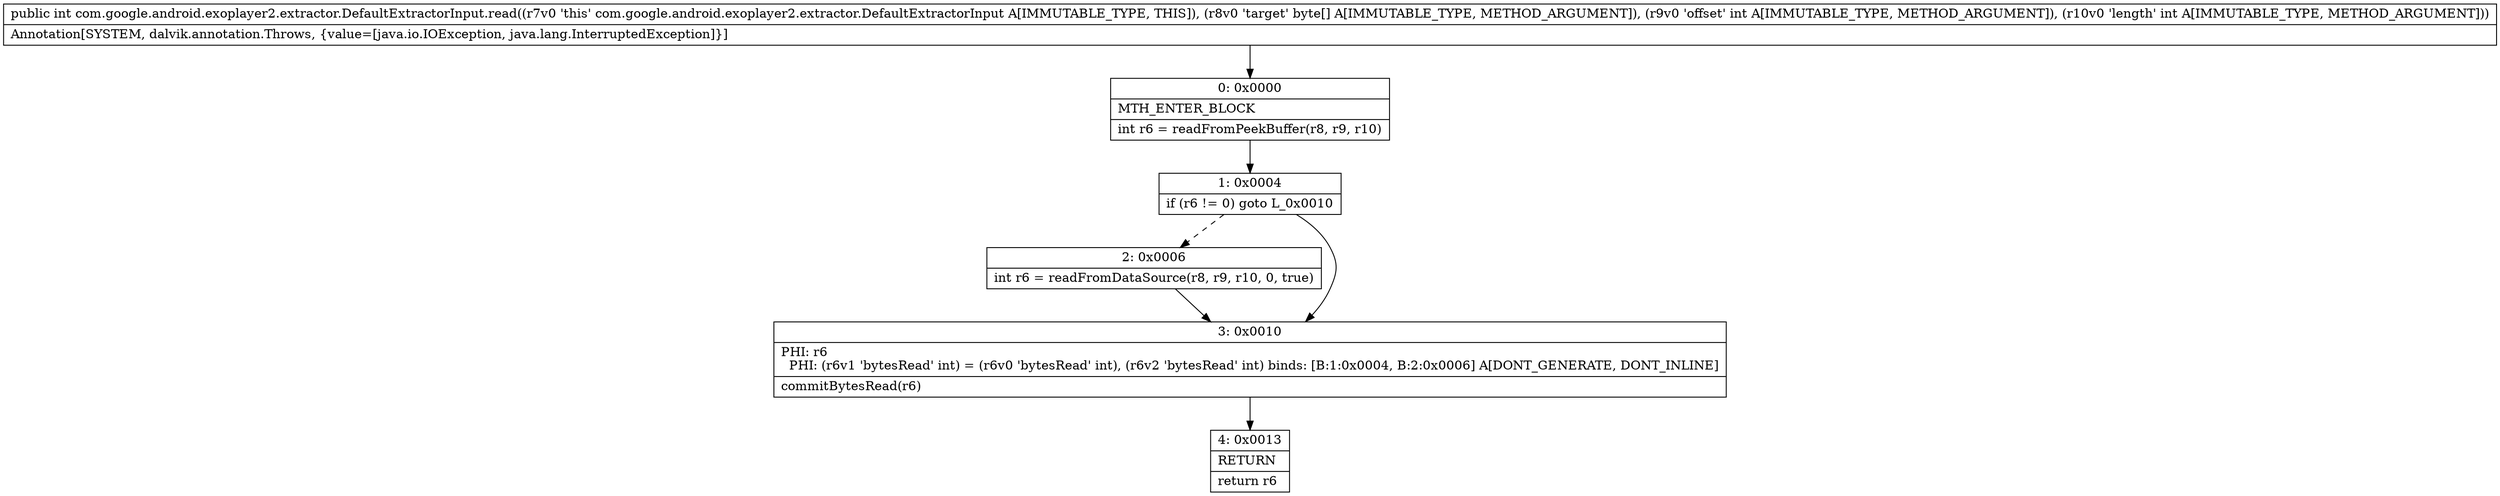 digraph "CFG forcom.google.android.exoplayer2.extractor.DefaultExtractorInput.read([BII)I" {
Node_0 [shape=record,label="{0\:\ 0x0000|MTH_ENTER_BLOCK\l|int r6 = readFromPeekBuffer(r8, r9, r10)\l}"];
Node_1 [shape=record,label="{1\:\ 0x0004|if (r6 != 0) goto L_0x0010\l}"];
Node_2 [shape=record,label="{2\:\ 0x0006|int r6 = readFromDataSource(r8, r9, r10, 0, true)\l}"];
Node_3 [shape=record,label="{3\:\ 0x0010|PHI: r6 \l  PHI: (r6v1 'bytesRead' int) = (r6v0 'bytesRead' int), (r6v2 'bytesRead' int) binds: [B:1:0x0004, B:2:0x0006] A[DONT_GENERATE, DONT_INLINE]\l|commitBytesRead(r6)\l}"];
Node_4 [shape=record,label="{4\:\ 0x0013|RETURN\l|return r6\l}"];
MethodNode[shape=record,label="{public int com.google.android.exoplayer2.extractor.DefaultExtractorInput.read((r7v0 'this' com.google.android.exoplayer2.extractor.DefaultExtractorInput A[IMMUTABLE_TYPE, THIS]), (r8v0 'target' byte[] A[IMMUTABLE_TYPE, METHOD_ARGUMENT]), (r9v0 'offset' int A[IMMUTABLE_TYPE, METHOD_ARGUMENT]), (r10v0 'length' int A[IMMUTABLE_TYPE, METHOD_ARGUMENT]))  | Annotation[SYSTEM, dalvik.annotation.Throws, \{value=[java.io.IOException, java.lang.InterruptedException]\}]\l}"];
MethodNode -> Node_0;
Node_0 -> Node_1;
Node_1 -> Node_2[style=dashed];
Node_1 -> Node_3;
Node_2 -> Node_3;
Node_3 -> Node_4;
}

